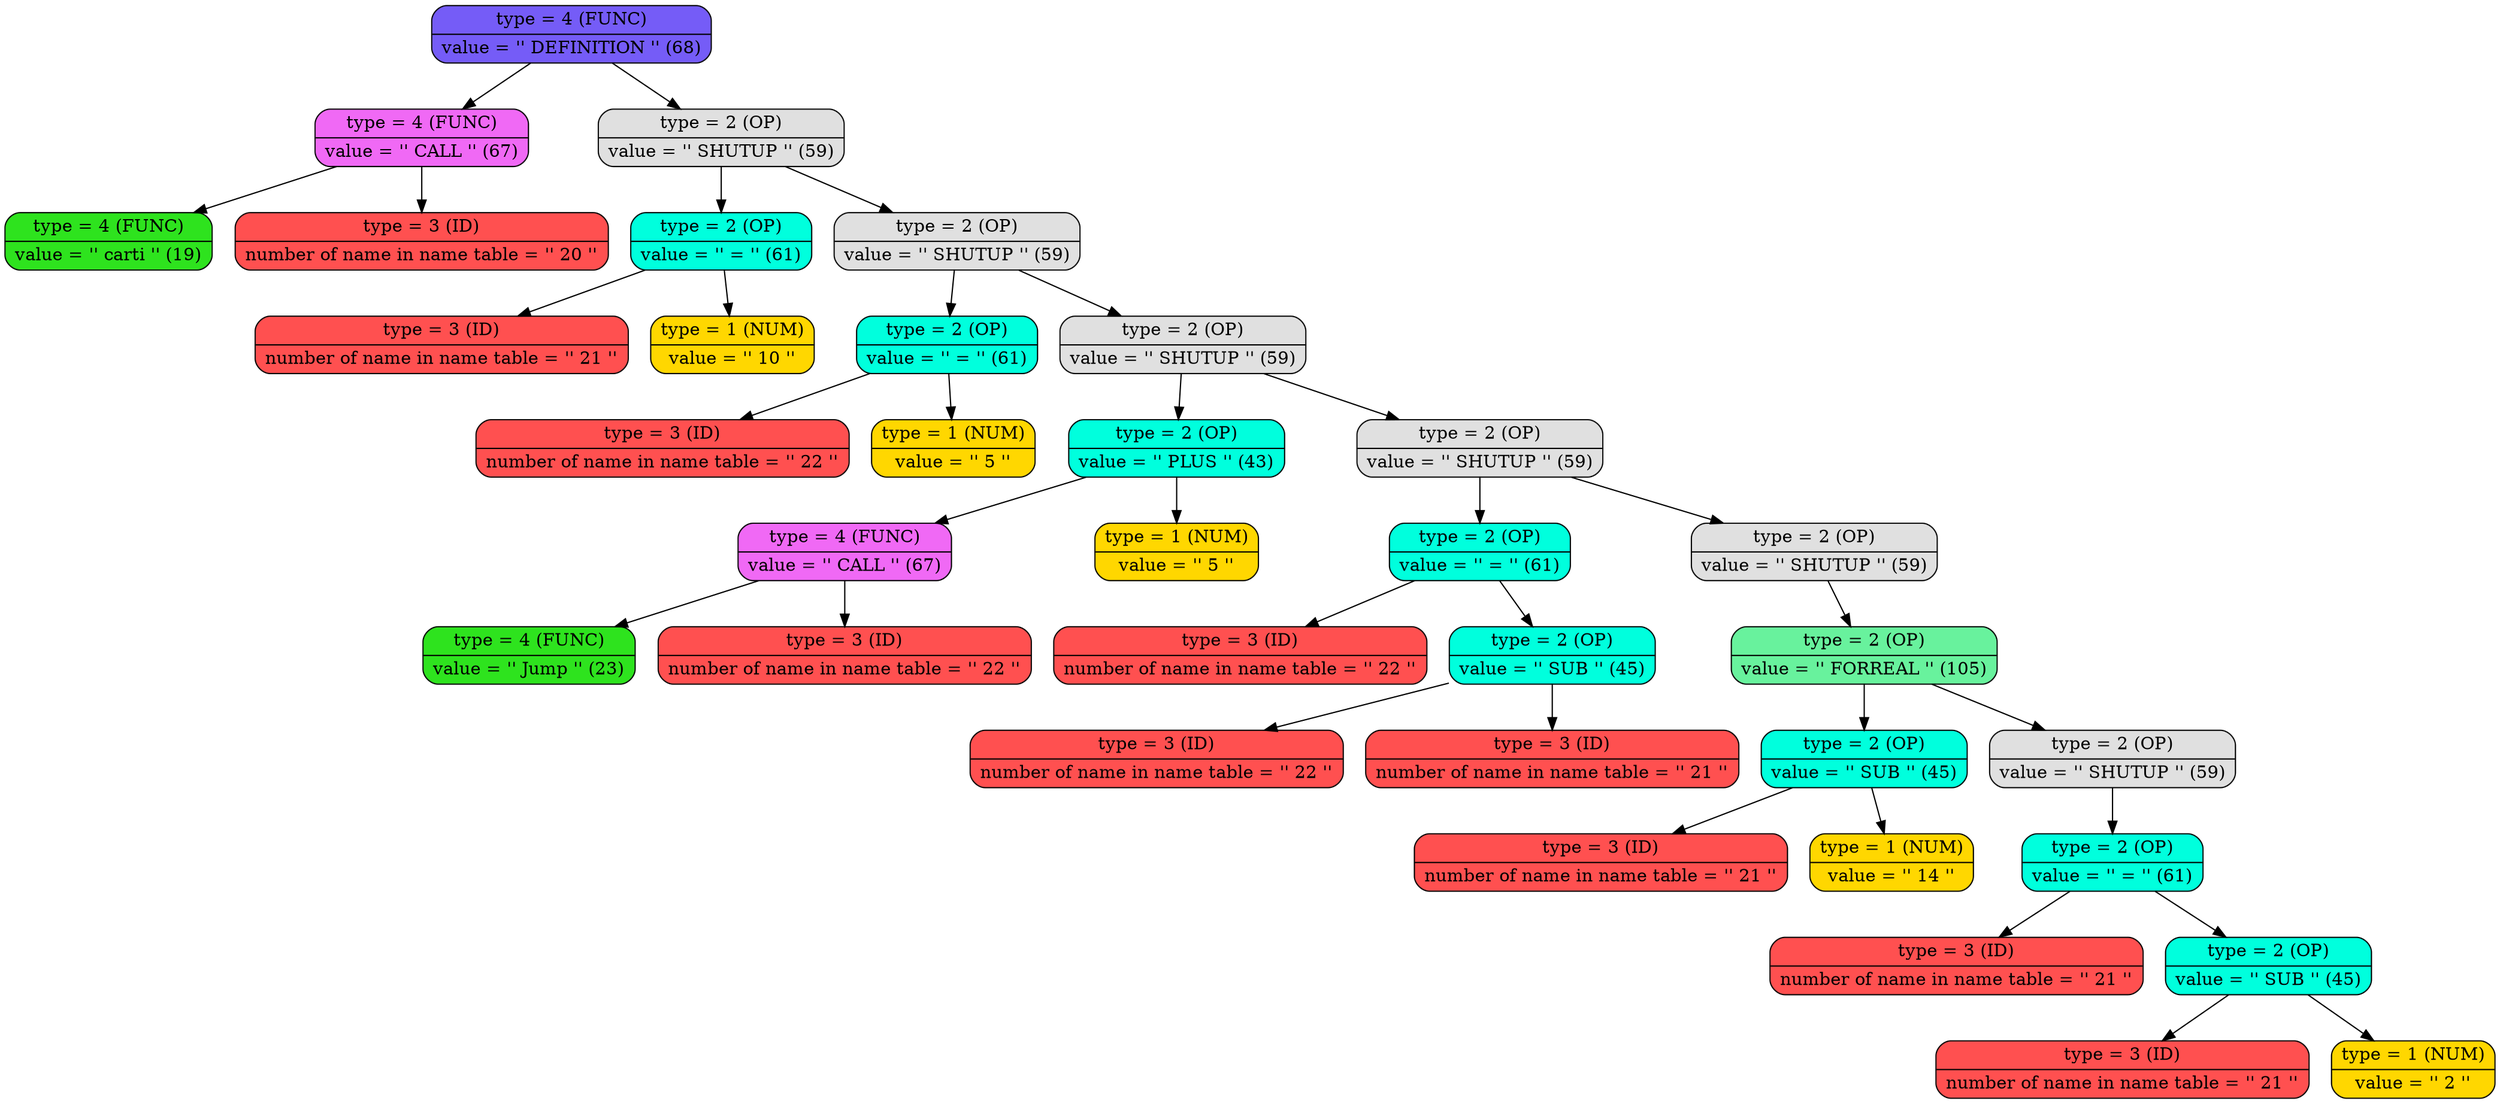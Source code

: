 digraph
{
bgcolor="transparent"
node0x5030000006a0 [shape=Mrecord; label = " { type = 4 (FUNC) | value = '' DEFINITION ''  (68) }"; style = filled; fillcolor = "#755CF7"];
node0x5030000006a0 -> node0x5030000000a0;
node0x5030000006a0 -> node0x503000000160;
node0x5030000000a0 [shape=Mrecord; label = " { type = 4 (FUNC) | value = '' CALL ''  (67) }"; style = filled; fillcolor = "#F069F5"];
node0x5030000000a0 -> node0x503000000040;
node0x5030000000a0 -> node0x503000000070;
node0x503000000040 [shape=Mrecord; label = " { type = 4 (FUNC) | value = '' carti ''  (19) }"; style = filled; fillcolor = "#2EE31E"];
node0x503000000070 [shape=Mrecord; label = " { type = 3 (ID)   | number of name in name table = '' 20 '' }"; style = filled; fillcolor = "#FF5050"];
node0x503000000160 [shape=Mrecord; label = " { type = 2 (OP)   | value = '' SHUTUP ''  (59) }"; style = filled; fillcolor = "#E0E0E0"];
node0x503000000160 -> node0x503000000130;
node0x503000000160 -> node0x503000000220;
node0x503000000130 [shape=Mrecord; label = " { type = 2 (OP)   | value = '' = ''  (61) }"; style = filled; fillcolor = "#00FFDD"];
node0x503000000130 -> node0x5030000000d0;
node0x503000000130 -> node0x503000000100;
node0x5030000000d0 [shape=Mrecord; label = " { type = 3 (ID)   | number of name in name table = '' 21 '' }"; style = filled; fillcolor = "#FF5050"];
node0x503000000100 [shape=Mrecord; label = " { type = 1 (NUM)  | value = '' 10 '' }"; style = filled; fillcolor = "#FFD700"];
node0x503000000220 [shape=Mrecord; label = " { type = 2 (OP)   | value = '' SHUTUP ''  (59) }"; style = filled; fillcolor = "#E0E0E0"];
node0x503000000220 -> node0x5030000001f0;
node0x503000000220 -> node0x503000000340;
node0x5030000001f0 [shape=Mrecord; label = " { type = 2 (OP)   | value = '' = ''  (61) }"; style = filled; fillcolor = "#00FFDD"];
node0x5030000001f0 -> node0x503000000190;
node0x5030000001f0 -> node0x5030000001c0;
node0x503000000190 [shape=Mrecord; label = " { type = 3 (ID)   | number of name in name table = '' 22 '' }"; style = filled; fillcolor = "#FF5050"];
node0x5030000001c0 [shape=Mrecord; label = " { type = 1 (NUM)  | value = '' 5 '' }"; style = filled; fillcolor = "#FFD700"];
node0x503000000340 [shape=Mrecord; label = " { type = 2 (OP)   | value = '' SHUTUP ''  (59) }"; style = filled; fillcolor = "#E0E0E0"];
node0x503000000340 -> node0x503000000310;
node0x503000000340 -> node0x503000000460;
node0x503000000310 [shape=Mrecord; label = " { type = 2 (OP)   | value = '' PLUS ''  (43) }"; style = filled; fillcolor = "#00FFDD"];
node0x503000000310 -> node0x5030000002b0;
node0x503000000310 -> node0x5030000002e0;
node0x5030000002b0 [shape=Mrecord; label = " { type = 4 (FUNC) | value = '' CALL ''  (67) }"; style = filled; fillcolor = "#F069F5"];
node0x5030000002b0 -> node0x503000000250;
node0x5030000002b0 -> node0x503000000280;
node0x503000000250 [shape=Mrecord; label = " { type = 4 (FUNC) | value = '' Jump ''  (23) }"; style = filled; fillcolor = "#2EE31E"];
node0x503000000280 [shape=Mrecord; label = " { type = 3 (ID)   | number of name in name table = '' 22 '' }"; style = filled; fillcolor = "#FF5050"];
node0x5030000002e0 [shape=Mrecord; label = " { type = 1 (NUM)  | value = '' 5 '' }"; style = filled; fillcolor = "#FFD700"];
node0x503000000460 [shape=Mrecord; label = " { type = 2 (OP)   | value = '' SHUTUP ''  (59) }"; style = filled; fillcolor = "#E0E0E0"];
node0x503000000460 -> node0x503000000430;
node0x503000000460 -> node0x503000000670;
node0x503000000430 [shape=Mrecord; label = " { type = 2 (OP)   | value = '' = ''  (61) }"; style = filled; fillcolor = "#00FFDD"];
node0x503000000430 -> node0x503000000370;
node0x503000000430 -> node0x503000000400;
node0x503000000370 [shape=Mrecord; label = " { type = 3 (ID)   | number of name in name table = '' 22 '' }"; style = filled; fillcolor = "#FF5050"];
node0x503000000400 [shape=Mrecord; label = " { type = 2 (OP)   | value = '' SUB ''  (45) }"; style = filled; fillcolor = "#00FFDD"];
node0x503000000400 -> node0x5030000003a0;
node0x503000000400 -> node0x5030000003d0;
node0x5030000003a0 [shape=Mrecord; label = " { type = 3 (ID)   | number of name in name table = '' 22 '' }"; style = filled; fillcolor = "#FF5050"];
node0x5030000003d0 [shape=Mrecord; label = " { type = 3 (ID)   | number of name in name table = '' 21 '' }"; style = filled; fillcolor = "#FF5050"];
node0x503000000670 [shape=Mrecord; label = " { type = 2 (OP)   | value = '' SHUTUP ''  (59) }"; style = filled; fillcolor = "#E0E0E0"];
node0x503000000670 -> node0x503000000640;
node0x503000000640 [shape=Mrecord; label = " { type = 2 (OP)   | value = '' FORREAL ''  (105) }"; style = filled; fillcolor = "#68F29D"];
node0x503000000640 -> node0x5030000004f0;
node0x503000000640 -> node0x503000000610;
node0x5030000004f0 [shape=Mrecord; label = " { type = 2 (OP)   | value = '' SUB ''  (45) }"; style = filled; fillcolor = "#00FFDD"];
node0x5030000004f0 -> node0x503000000490;
node0x5030000004f0 -> node0x5030000004c0;
node0x503000000490 [shape=Mrecord; label = " { type = 3 (ID)   | number of name in name table = '' 21 '' }"; style = filled; fillcolor = "#FF5050"];
node0x5030000004c0 [shape=Mrecord; label = " { type = 1 (NUM)  | value = '' 14 '' }"; style = filled; fillcolor = "#FFD700"];
node0x503000000610 [shape=Mrecord; label = " { type = 2 (OP)   | value = '' SHUTUP ''  (59) }"; style = filled; fillcolor = "#E0E0E0"];
node0x503000000610 -> node0x5030000005e0;
node0x5030000005e0 [shape=Mrecord; label = " { type = 2 (OP)   | value = '' = ''  (61) }"; style = filled; fillcolor = "#00FFDD"];
node0x5030000005e0 -> node0x503000000520;
node0x5030000005e0 -> node0x5030000005b0;
node0x503000000520 [shape=Mrecord; label = " { type = 3 (ID)   | number of name in name table = '' 21 '' }"; style = filled; fillcolor = "#FF5050"];
node0x5030000005b0 [shape=Mrecord; label = " { type = 2 (OP)   | value = '' SUB ''  (45) }"; style = filled; fillcolor = "#00FFDD"];
node0x5030000005b0 -> node0x503000000550;
node0x5030000005b0 -> node0x503000000580;
node0x503000000550 [shape=Mrecord; label = " { type = 3 (ID)   | number of name in name table = '' 21 '' }"; style = filled; fillcolor = "#FF5050"];
node0x503000000580 [shape=Mrecord; label = " { type = 1 (NUM)  | value = '' 2 '' }"; style = filled; fillcolor = "#FFD700"];

}
